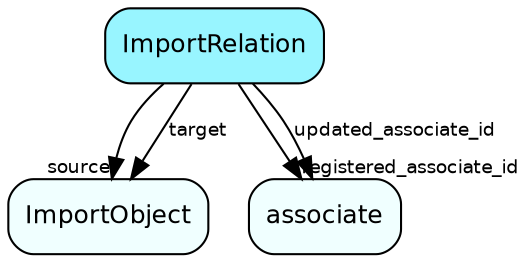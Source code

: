 digraph ImportRelation  {
node [shape = box style="rounded, filled" fontname = "Helvetica" fontsize = "12" ]
edge [fontname = "Helvetica" fontsize = "9"]

ImportRelation[fillcolor = "cadetblue1"]
ImportObject[fillcolor = "azure1"]
associate[fillcolor = "azure1"]
ImportRelation -> ImportObject [headlabel = "source"]
ImportRelation -> ImportObject [label = "target"]
ImportRelation -> associate [headlabel = "registered_associate_id"]
ImportRelation -> associate [label = "updated_associate_id"]
}
